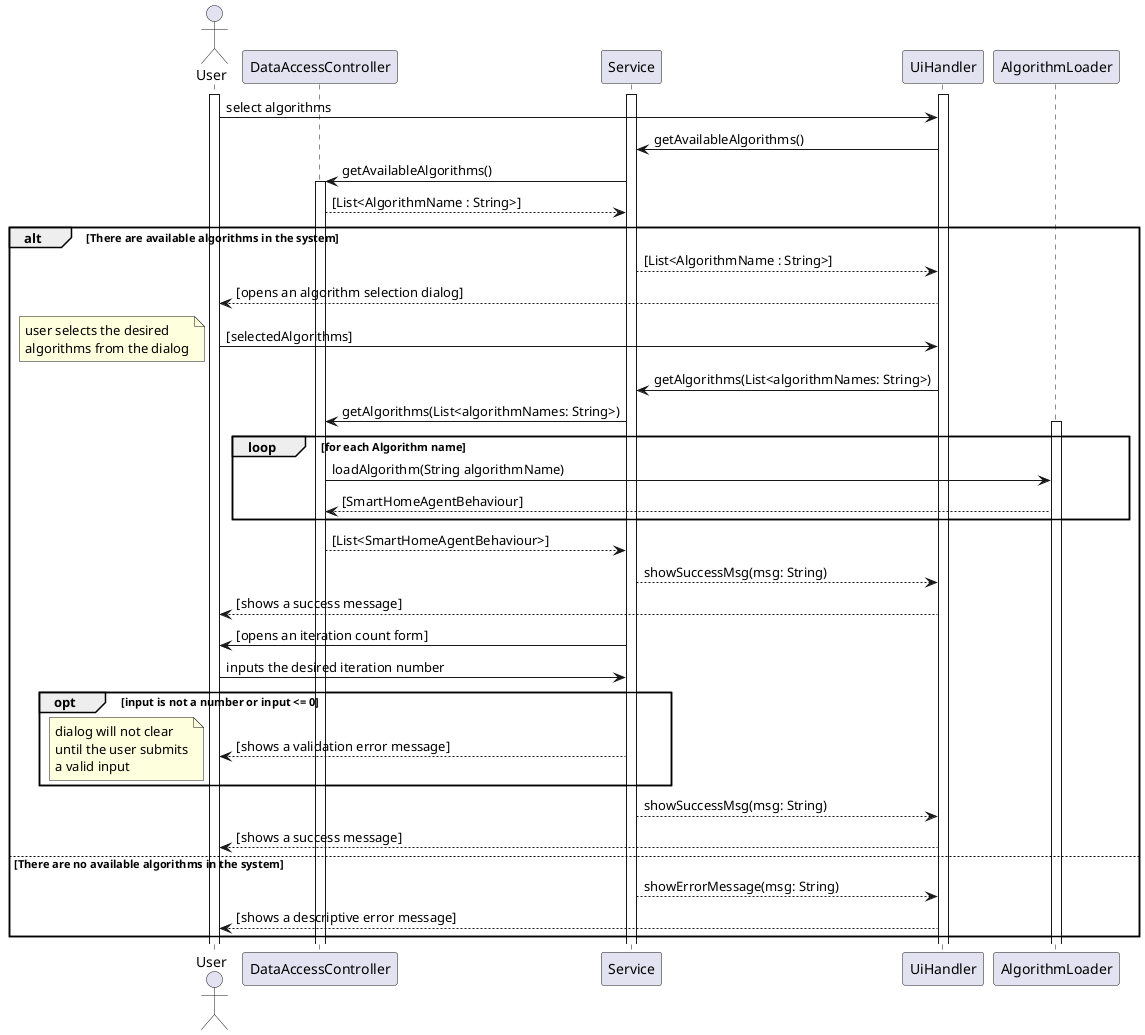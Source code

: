 @startuml
actor User as u
participant DataAccessController as DAC

activate u
activate Service
activate UiHandler

u -> UiHandler : select algorithms
UiHandler -> Service : getAvailableAlgorithms()
Service -> DAC : getAvailableAlgorithms()

activate DAC
DAC --> Service : [List<AlgorithmName : String>]

alt There are available algorithms in the system

    Service --> UiHandler : [List<AlgorithmName : String>]
    UiHandler --> u : [opens an algorithm selection dialog]
    u -> UiHandler : [selectedAlgorithms]
    note left
        user selects the desired
        algorithms from the dialog
    end note

    UiHandler -> Service : getAlgorithms(List<algorithmNames: String>)

    Service -> DAC : getAlgorithms(List<algorithmNames: String>)

    loop for each Algorithm name
        activate AlgorithmLoader
        DAC -> AlgorithmLoader : loadAlgorithm(String algorithmName)
        AlgorithmLoader --> DAC : [SmartHomeAgentBehaviour]
    end

    DAC --> Service : [List<SmartHomeAgentBehaviour>]
    Service --> UiHandler : showSuccessMsg(msg: String)
    UiHandler --> u : [shows a success message]
    Service -> u : [opens an iteration count form]
    u -> Service : inputs the desired iteration number
    opt input is not a number or input <= 0
        Service --> u : [shows a validation error message]
        note left
            dialog will not clear
            until the user submits
            a valid input
        end note
    end
    Service --> UiHandler : showSuccessMsg(msg: String)
    UiHandler --> u : [shows a success message]

else There are no available algorithms in the system
    Service --> UiHandler : showErrorMessage(msg: String)
    UiHandler --> u : [shows a descriptive error message]
end
@enduml